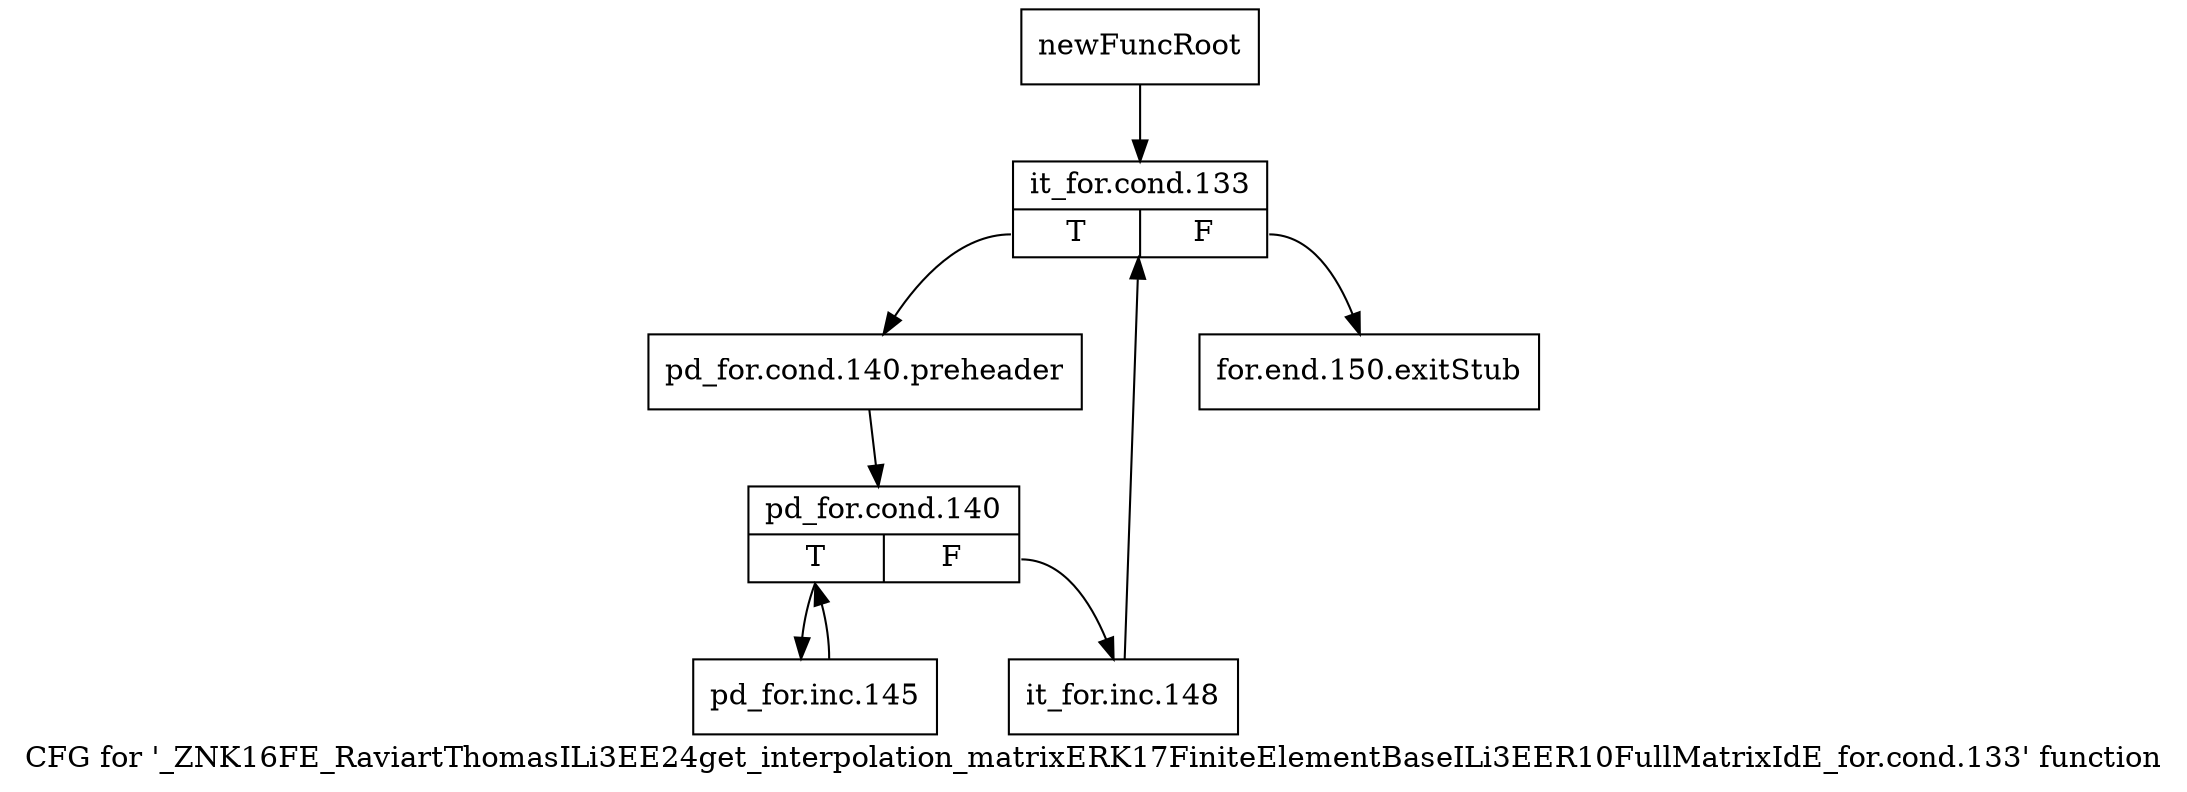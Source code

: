 digraph "CFG for '_ZNK16FE_RaviartThomasILi3EE24get_interpolation_matrixERK17FiniteElementBaseILi3EER10FullMatrixIdE_for.cond.133' function" {
	label="CFG for '_ZNK16FE_RaviartThomasILi3EE24get_interpolation_matrixERK17FiniteElementBaseILi3EER10FullMatrixIdE_for.cond.133' function";

	Node0x91415c0 [shape=record,label="{newFuncRoot}"];
	Node0x91415c0 -> Node0x9141660;
	Node0x9141610 [shape=record,label="{for.end.150.exitStub}"];
	Node0x9141660 [shape=record,label="{it_for.cond.133|{<s0>T|<s1>F}}"];
	Node0x9141660:s0 -> Node0x91416b0;
	Node0x9141660:s1 -> Node0x9141610;
	Node0x91416b0 [shape=record,label="{pd_for.cond.140.preheader}"];
	Node0x91416b0 -> Node0x9141700;
	Node0x9141700 [shape=record,label="{pd_for.cond.140|{<s0>T|<s1>F}}"];
	Node0x9141700:s0 -> Node0x91417a0;
	Node0x9141700:s1 -> Node0x9141750;
	Node0x9141750 [shape=record,label="{it_for.inc.148}"];
	Node0x9141750 -> Node0x9141660;
	Node0x91417a0 [shape=record,label="{pd_for.inc.145}"];
	Node0x91417a0 -> Node0x9141700;
}
